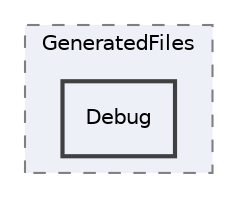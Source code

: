 digraph "App/GeneratedFiles/Debug"
{
 // LATEX_PDF_SIZE
  edge [fontname="Helvetica",fontsize="10",labelfontname="Helvetica",labelfontsize="10"];
  node [fontname="Helvetica",fontsize="10",shape=record];
  compound=true
  subgraph clusterdir_b060ca20683e5d8231513feffb07e838 {
    graph [ bgcolor="#edf0f7", pencolor="grey50", style="filled,dashed,", label="GeneratedFiles", fontname="Helvetica", fontsize="10", URL="dir_b060ca20683e5d8231513feffb07e838.html"]
  dir_55bd7dfb1d401763029f05ffb98d165b [shape=box, label="Debug", style="filled,bold,", fillcolor="#edf0f7", color="grey25", URL="dir_55bd7dfb1d401763029f05ffb98d165b.html"];
  }
}
